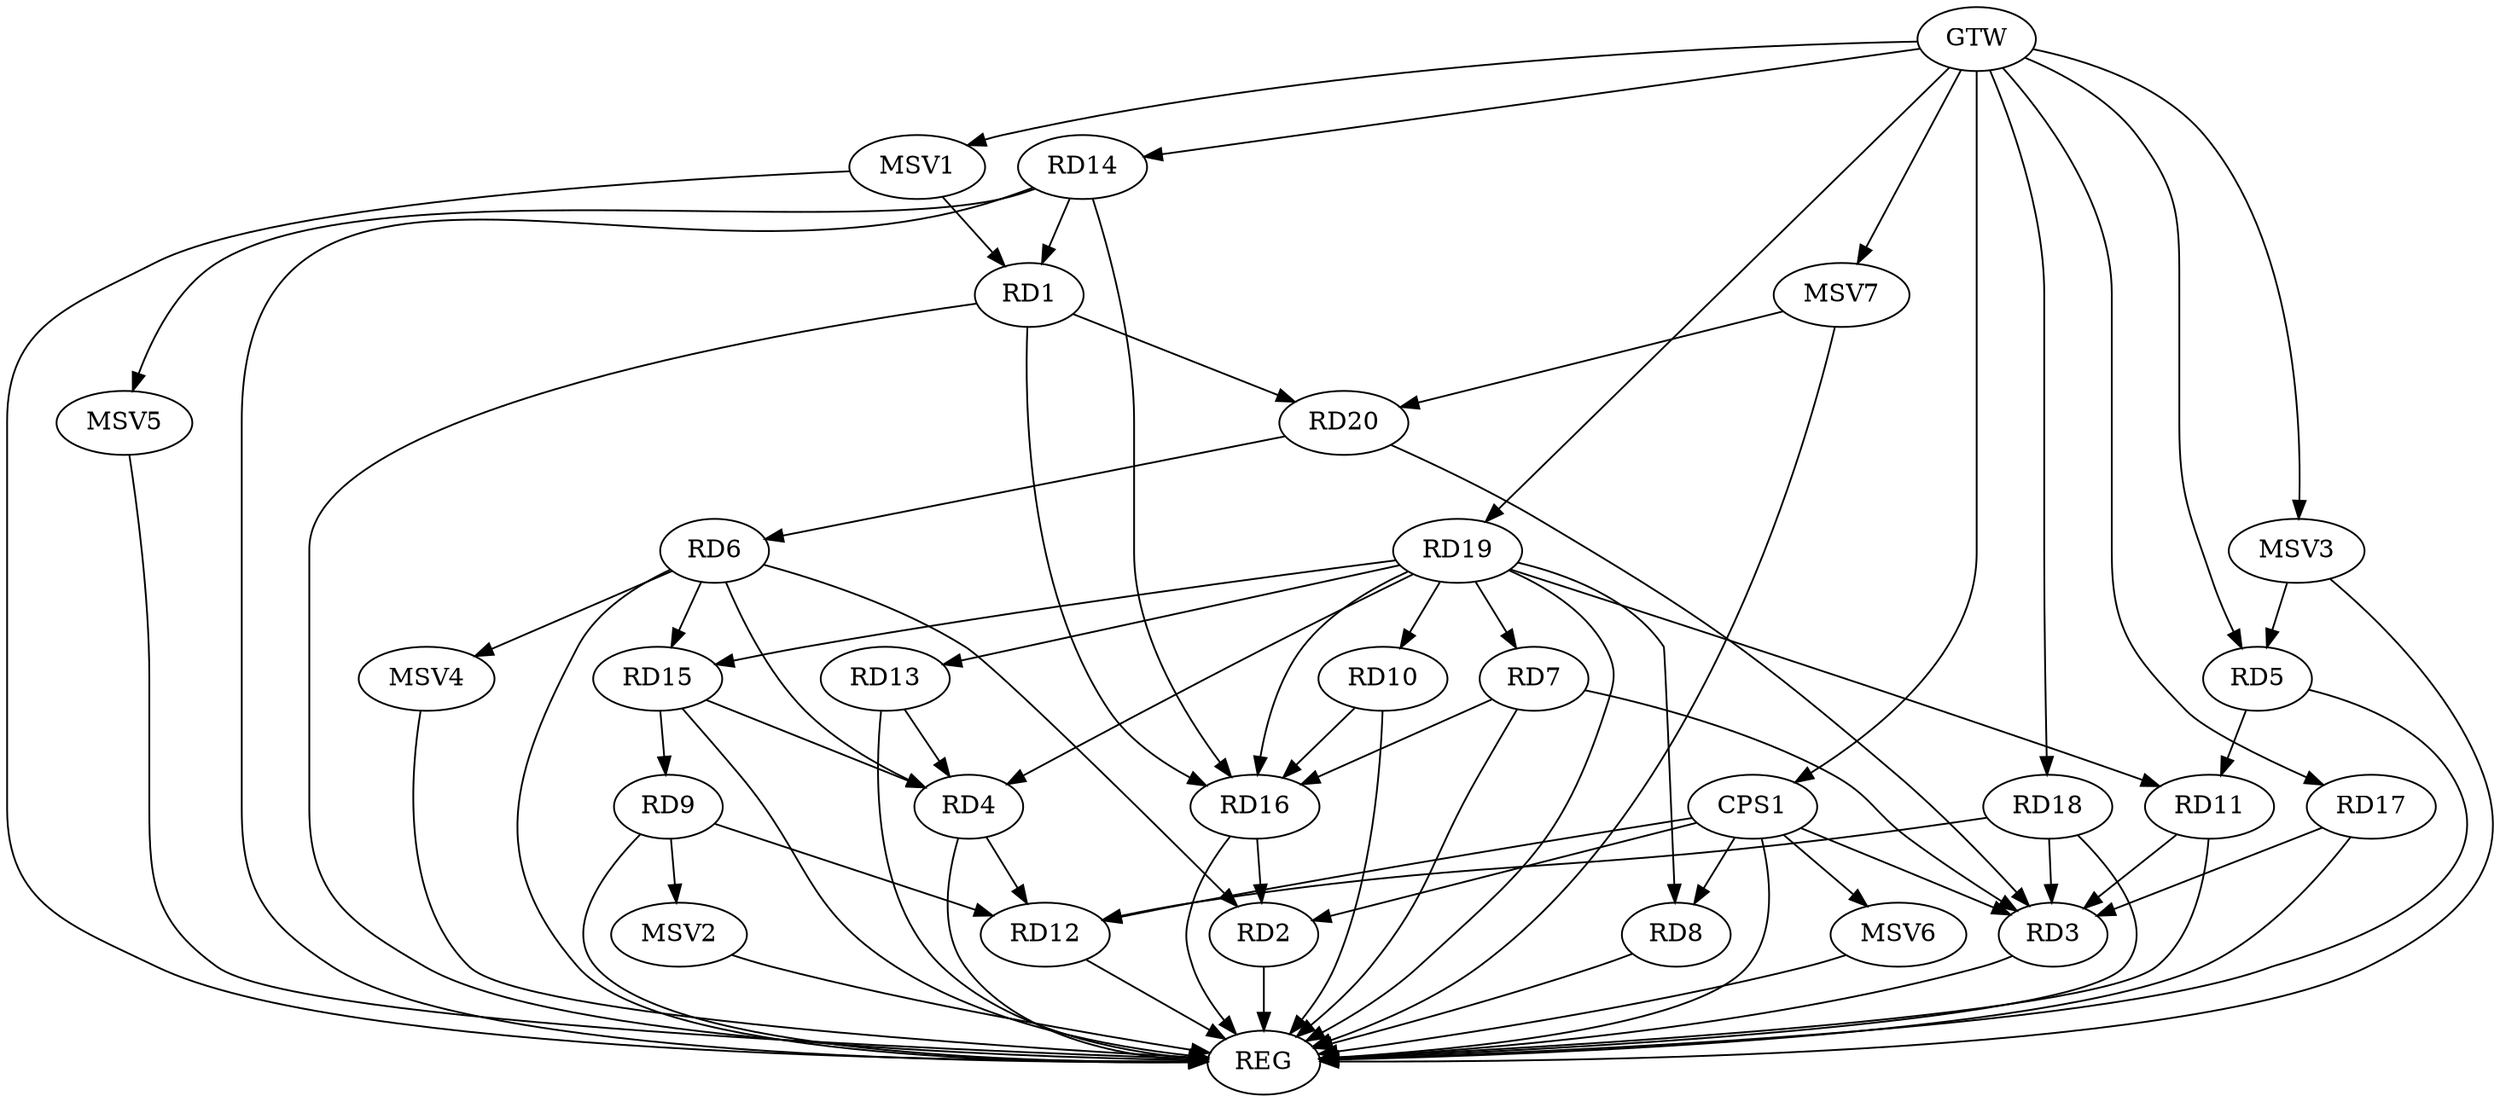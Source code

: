 strict digraph G {
  RD1 [ label="RD1" ];
  RD2 [ label="RD2" ];
  RD3 [ label="RD3" ];
  RD4 [ label="RD4" ];
  RD5 [ label="RD5" ];
  RD6 [ label="RD6" ];
  RD7 [ label="RD7" ];
  RD8 [ label="RD8" ];
  RD9 [ label="RD9" ];
  RD10 [ label="RD10" ];
  RD11 [ label="RD11" ];
  RD12 [ label="RD12" ];
  RD13 [ label="RD13" ];
  RD14 [ label="RD14" ];
  RD15 [ label="RD15" ];
  RD16 [ label="RD16" ];
  RD17 [ label="RD17" ];
  RD18 [ label="RD18" ];
  RD19 [ label="RD19" ];
  RD20 [ label="RD20" ];
  CPS1 [ label="CPS1" ];
  GTW [ label="GTW" ];
  REG [ label="REG" ];
  MSV1 [ label="MSV1" ];
  MSV2 [ label="MSV2" ];
  MSV3 [ label="MSV3" ];
  MSV4 [ label="MSV4" ];
  MSV5 [ label="MSV5" ];
  MSV6 [ label="MSV6" ];
  MSV7 [ label="MSV7" ];
  RD14 -> RD1;
  RD1 -> RD16;
  RD1 -> RD20;
  RD6 -> RD2;
  RD16 -> RD2;
  RD7 -> RD3;
  RD11 -> RD3;
  RD17 -> RD3;
  RD18 -> RD3;
  RD20 -> RD3;
  RD6 -> RD4;
  RD4 -> RD12;
  RD13 -> RD4;
  RD15 -> RD4;
  RD19 -> RD4;
  RD5 -> RD11;
  RD6 -> RD15;
  RD20 -> RD6;
  RD7 -> RD16;
  RD19 -> RD7;
  RD19 -> RD8;
  RD9 -> RD12;
  RD15 -> RD9;
  RD10 -> RD16;
  RD19 -> RD10;
  RD18 -> RD12;
  RD14 -> RD16;
  CPS1 -> RD2;
  CPS1 -> RD3;
  CPS1 -> RD8;
  CPS1 -> RD12;
  GTW -> RD5;
  GTW -> RD14;
  GTW -> RD17;
  GTW -> RD18;
  GTW -> RD19;
  GTW -> CPS1;
  RD1 -> REG;
  RD2 -> REG;
  RD3 -> REG;
  RD4 -> REG;
  RD5 -> REG;
  RD6 -> REG;
  RD7 -> REG;
  RD8 -> REG;
  RD9 -> REG;
  RD10 -> REG;
  RD11 -> REG;
  RD12 -> REG;
  RD13 -> REG;
  RD14 -> REG;
  RD15 -> REG;
  RD16 -> REG;
  RD17 -> REG;
  RD18 -> REG;
  RD19 -> REG;
  CPS1 -> REG;
  RD19 -> RD11;
  RD19 -> RD16;
  RD19 -> RD13;
  RD19 -> RD15;
  MSV1 -> RD1;
  GTW -> MSV1;
  MSV1 -> REG;
  RD9 -> MSV2;
  MSV2 -> REG;
  MSV3 -> RD5;
  GTW -> MSV3;
  MSV3 -> REG;
  RD6 -> MSV4;
  MSV4 -> REG;
  RD14 -> MSV5;
  MSV5 -> REG;
  CPS1 -> MSV6;
  MSV6 -> REG;
  MSV7 -> RD20;
  GTW -> MSV7;
  MSV7 -> REG;
}

